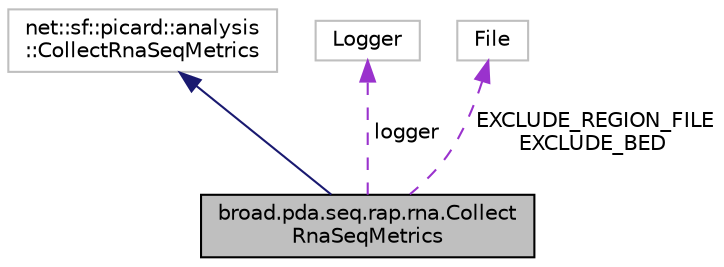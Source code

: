 digraph "broad.pda.seq.rap.rna.CollectRnaSeqMetrics"
{
  edge [fontname="Helvetica",fontsize="10",labelfontname="Helvetica",labelfontsize="10"];
  node [fontname="Helvetica",fontsize="10",shape=record];
  Node1 [label="broad.pda.seq.rap.rna.Collect\lRnaSeqMetrics",height=0.2,width=0.4,color="black", fillcolor="grey75", style="filled" fontcolor="black"];
  Node2 -> Node1 [dir="back",color="midnightblue",fontsize="10",style="solid"];
  Node2 [label="net::sf::picard::analysis\l::CollectRnaSeqMetrics",height=0.2,width=0.4,color="grey75", fillcolor="white", style="filled"];
  Node3 -> Node1 [dir="back",color="darkorchid3",fontsize="10",style="dashed",label=" logger" ];
  Node3 [label="Logger",height=0.2,width=0.4,color="grey75", fillcolor="white", style="filled"];
  Node4 -> Node1 [dir="back",color="darkorchid3",fontsize="10",style="dashed",label=" EXCLUDE_REGION_FILE\nEXCLUDE_BED" ];
  Node4 [label="File",height=0.2,width=0.4,color="grey75", fillcolor="white", style="filled"];
}
